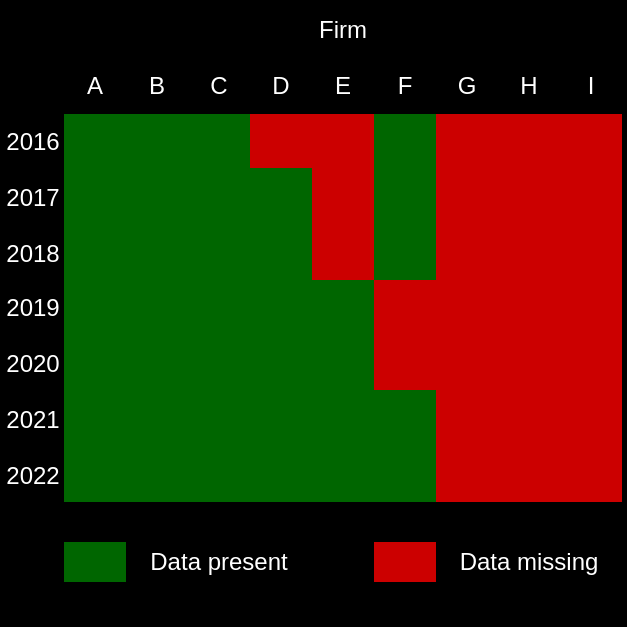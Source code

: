 <mxfile version="24.7.6">
  <diagram name="Page-1" id="bd83a815-5ea8-2e97-e5ec-87c9f400f2fa">
    <mxGraphModel dx="1646" dy="785" grid="1" gridSize="10" guides="1" tooltips="1" connect="1" arrows="1" fold="1" page="1" pageScale="1.5" pageWidth="827" pageHeight="1169" background="#000000" math="0" shadow="0">
      <root>
        <mxCell id="0" style=";html=1;" />
        <mxCell id="1" style=";html=1;" parent="0" />
        <mxCell id="JXNqIlLPApDgVnP79aCE-2" value="" style="shape=table;startSize=0;container=1;collapsible=0;childLayout=tableLayout;fillStyle=auto;strokeColor=#000000;" parent="1" vertex="1">
          <mxGeometry x="220" y="110" width="310" height="310" as="geometry" />
        </mxCell>
        <mxCell id="JXNqIlLPApDgVnP79aCE-3" value="" style="shape=tableRow;horizontal=0;startSize=0;swimlaneHead=0;swimlaneBody=0;strokeColor=#000000;top=0;left=0;bottom=0;right=0;collapsible=0;dropTarget=0;fillColor=none;points=[[0,0.5],[1,0.5]];portConstraint=eastwest;" parent="JXNqIlLPApDgVnP79aCE-2" vertex="1">
          <mxGeometry width="310" height="28" as="geometry" />
        </mxCell>
        <mxCell id="JXNqIlLPApDgVnP79aCE-4" value="" style="shape=partialRectangle;html=1;whiteSpace=wrap;connectable=0;strokeColor=#000000;overflow=hidden;fillColor=#000000;top=0;left=0;bottom=0;right=0;pointerEvents=1;fontColor=#FFFFFF;" parent="JXNqIlLPApDgVnP79aCE-3" vertex="1">
          <mxGeometry width="31" height="28" as="geometry">
            <mxRectangle width="31" height="28" as="alternateBounds" />
          </mxGeometry>
        </mxCell>
        <mxCell id="JXNqIlLPApDgVnP79aCE-5" value="Firm" style="shape=partialRectangle;html=1;whiteSpace=wrap;connectable=0;strokeColor=#000000;overflow=hidden;fillColor=#000000;top=0;left=0;bottom=0;right=0;pointerEvents=1;rowspan=1;colspan=9;fontColor=#FFFFFF;" parent="JXNqIlLPApDgVnP79aCE-3" vertex="1">
          <mxGeometry x="31" width="279" height="28" as="geometry">
            <mxRectangle width="31" height="28" as="alternateBounds" />
          </mxGeometry>
        </mxCell>
        <mxCell id="JXNqIlLPApDgVnP79aCE-6" value="" style="shape=partialRectangle;html=1;whiteSpace=wrap;connectable=0;strokeColor=inherit;overflow=hidden;fillColor=none;top=0;left=0;bottom=0;right=0;pointerEvents=1;" parent="JXNqIlLPApDgVnP79aCE-3" vertex="1" visible="0">
          <mxGeometry x="62" width="31" height="28" as="geometry">
            <mxRectangle width="31" height="28" as="alternateBounds" />
          </mxGeometry>
        </mxCell>
        <mxCell id="JXNqIlLPApDgVnP79aCE-7" value="" style="shape=partialRectangle;html=1;whiteSpace=wrap;connectable=0;strokeColor=inherit;overflow=hidden;fillColor=none;top=0;left=0;bottom=0;right=0;pointerEvents=1;" parent="JXNqIlLPApDgVnP79aCE-3" vertex="1" visible="0">
          <mxGeometry x="93" width="31" height="28" as="geometry">
            <mxRectangle width="31" height="28" as="alternateBounds" />
          </mxGeometry>
        </mxCell>
        <mxCell id="JXNqIlLPApDgVnP79aCE-8" value="" style="shape=partialRectangle;html=1;whiteSpace=wrap;connectable=0;strokeColor=inherit;overflow=hidden;fillColor=none;top=0;left=0;bottom=0;right=0;pointerEvents=1;" parent="JXNqIlLPApDgVnP79aCE-3" vertex="1" visible="0">
          <mxGeometry x="124" width="31" height="28" as="geometry">
            <mxRectangle width="31" height="28" as="alternateBounds" />
          </mxGeometry>
        </mxCell>
        <mxCell id="JXNqIlLPApDgVnP79aCE-9" value="" style="shape=partialRectangle;html=1;whiteSpace=wrap;connectable=0;strokeColor=inherit;overflow=hidden;fillColor=none;top=0;left=0;bottom=0;right=0;pointerEvents=1;" parent="JXNqIlLPApDgVnP79aCE-3" vertex="1" visible="0">
          <mxGeometry x="155" width="31" height="28" as="geometry">
            <mxRectangle width="31" height="28" as="alternateBounds" />
          </mxGeometry>
        </mxCell>
        <mxCell id="JXNqIlLPApDgVnP79aCE-10" value="" style="shape=partialRectangle;html=1;whiteSpace=wrap;connectable=0;strokeColor=inherit;overflow=hidden;fillColor=none;top=0;left=0;bottom=0;right=0;pointerEvents=1;" parent="JXNqIlLPApDgVnP79aCE-3" vertex="1" visible="0">
          <mxGeometry x="186" width="31" height="28" as="geometry">
            <mxRectangle width="31" height="28" as="alternateBounds" />
          </mxGeometry>
        </mxCell>
        <mxCell id="JXNqIlLPApDgVnP79aCE-11" value="" style="shape=partialRectangle;html=1;whiteSpace=wrap;connectable=0;strokeColor=inherit;overflow=hidden;fillColor=none;top=0;left=0;bottom=0;right=0;pointerEvents=1;" parent="JXNqIlLPApDgVnP79aCE-3" vertex="1" visible="0">
          <mxGeometry x="217" width="31" height="28" as="geometry">
            <mxRectangle width="31" height="28" as="alternateBounds" />
          </mxGeometry>
        </mxCell>
        <mxCell id="JXNqIlLPApDgVnP79aCE-12" value="" style="shape=partialRectangle;html=1;whiteSpace=wrap;connectable=0;strokeColor=inherit;overflow=hidden;fillColor=none;top=0;left=0;bottom=0;right=0;pointerEvents=1;" parent="JXNqIlLPApDgVnP79aCE-3" vertex="1" visible="0">
          <mxGeometry x="248" width="31" height="28" as="geometry">
            <mxRectangle width="31" height="28" as="alternateBounds" />
          </mxGeometry>
        </mxCell>
        <mxCell id="JXNqIlLPApDgVnP79aCE-13" value="" style="shape=partialRectangle;html=1;whiteSpace=wrap;connectable=0;strokeColor=inherit;overflow=hidden;fillColor=none;top=0;left=0;bottom=0;right=0;pointerEvents=1;" parent="JXNqIlLPApDgVnP79aCE-3" vertex="1" visible="0">
          <mxGeometry x="279" width="31" height="28" as="geometry">
            <mxRectangle width="31" height="28" as="alternateBounds" />
          </mxGeometry>
        </mxCell>
        <mxCell id="JXNqIlLPApDgVnP79aCE-14" value="" style="shape=tableRow;horizontal=0;startSize=0;swimlaneHead=0;swimlaneBody=0;strokeColor=#000000;top=0;left=0;bottom=0;right=0;collapsible=0;dropTarget=0;fillColor=none;points=[[0,0.5],[1,0.5]];portConstraint=eastwest;" parent="JXNqIlLPApDgVnP79aCE-2" vertex="1">
          <mxGeometry y="28" width="310" height="28" as="geometry" />
        </mxCell>
        <mxCell id="JXNqIlLPApDgVnP79aCE-15" value="" style="shape=partialRectangle;html=1;whiteSpace=wrap;connectable=0;strokeColor=#000000;overflow=hidden;fillColor=#000000;top=0;left=0;bottom=0;right=0;pointerEvents=1;fontColor=#FFFFFF;" parent="JXNqIlLPApDgVnP79aCE-14" vertex="1">
          <mxGeometry width="31" height="28" as="geometry">
            <mxRectangle width="31" height="28" as="alternateBounds" />
          </mxGeometry>
        </mxCell>
        <mxCell id="JXNqIlLPApDgVnP79aCE-16" value="A" style="shape=partialRectangle;html=1;whiteSpace=wrap;connectable=0;strokeColor=#000000;overflow=hidden;fillColor=#000000;top=0;left=0;bottom=0;right=0;pointerEvents=1;fontColor=#FFFFFF;" parent="JXNqIlLPApDgVnP79aCE-14" vertex="1">
          <mxGeometry x="31" width="31" height="28" as="geometry">
            <mxRectangle width="31" height="28" as="alternateBounds" />
          </mxGeometry>
        </mxCell>
        <mxCell id="JXNqIlLPApDgVnP79aCE-17" value="B" style="shape=partialRectangle;html=1;whiteSpace=wrap;connectable=0;strokeColor=#000000;overflow=hidden;fillColor=#000000;top=0;left=0;bottom=0;right=0;pointerEvents=1;fontColor=#FFFFFF;" parent="JXNqIlLPApDgVnP79aCE-14" vertex="1">
          <mxGeometry x="62" width="31" height="28" as="geometry">
            <mxRectangle width="31" height="28" as="alternateBounds" />
          </mxGeometry>
        </mxCell>
        <mxCell id="JXNqIlLPApDgVnP79aCE-18" value="C" style="shape=partialRectangle;html=1;whiteSpace=wrap;connectable=0;strokeColor=#000000;overflow=hidden;fillColor=#000000;top=0;left=0;bottom=0;right=0;pointerEvents=1;fontColor=#FFFFFF;" parent="JXNqIlLPApDgVnP79aCE-14" vertex="1">
          <mxGeometry x="93" width="31" height="28" as="geometry">
            <mxRectangle width="31" height="28" as="alternateBounds" />
          </mxGeometry>
        </mxCell>
        <mxCell id="JXNqIlLPApDgVnP79aCE-19" value="D" style="shape=partialRectangle;html=1;whiteSpace=wrap;connectable=0;strokeColor=#000000;overflow=hidden;fillColor=#000000;top=0;left=0;bottom=0;right=0;pointerEvents=1;fontColor=#FFFFFF;" parent="JXNqIlLPApDgVnP79aCE-14" vertex="1">
          <mxGeometry x="124" width="31" height="28" as="geometry">
            <mxRectangle width="31" height="28" as="alternateBounds" />
          </mxGeometry>
        </mxCell>
        <mxCell id="JXNqIlLPApDgVnP79aCE-20" value="E" style="shape=partialRectangle;html=1;whiteSpace=wrap;connectable=0;strokeColor=#000000;overflow=hidden;fillColor=#000000;top=0;left=0;bottom=0;right=0;pointerEvents=1;fontColor=#FFFFFF;" parent="JXNqIlLPApDgVnP79aCE-14" vertex="1">
          <mxGeometry x="155" width="31" height="28" as="geometry">
            <mxRectangle width="31" height="28" as="alternateBounds" />
          </mxGeometry>
        </mxCell>
        <mxCell id="JXNqIlLPApDgVnP79aCE-21" value="F" style="shape=partialRectangle;html=1;whiteSpace=wrap;connectable=0;strokeColor=#000000;overflow=hidden;fillColor=#000000;top=0;left=0;bottom=0;right=0;pointerEvents=1;fontColor=#FFFFFF;" parent="JXNqIlLPApDgVnP79aCE-14" vertex="1">
          <mxGeometry x="186" width="31" height="28" as="geometry">
            <mxRectangle width="31" height="28" as="alternateBounds" />
          </mxGeometry>
        </mxCell>
        <mxCell id="JXNqIlLPApDgVnP79aCE-22" value="G" style="shape=partialRectangle;html=1;whiteSpace=wrap;connectable=0;strokeColor=#000000;overflow=hidden;fillColor=#000000;top=0;left=0;bottom=0;right=0;pointerEvents=1;fontColor=#FFFFFF;" parent="JXNqIlLPApDgVnP79aCE-14" vertex="1">
          <mxGeometry x="217" width="31" height="28" as="geometry">
            <mxRectangle width="31" height="28" as="alternateBounds" />
          </mxGeometry>
        </mxCell>
        <mxCell id="JXNqIlLPApDgVnP79aCE-23" value="H" style="shape=partialRectangle;html=1;whiteSpace=wrap;connectable=0;strokeColor=#000000;overflow=hidden;fillColor=#000000;top=0;left=0;bottom=0;right=0;pointerEvents=1;fontColor=#FFFFFF;" parent="JXNqIlLPApDgVnP79aCE-14" vertex="1">
          <mxGeometry x="248" width="31" height="28" as="geometry">
            <mxRectangle width="31" height="28" as="alternateBounds" />
          </mxGeometry>
        </mxCell>
        <mxCell id="JXNqIlLPApDgVnP79aCE-24" value="I" style="shape=partialRectangle;html=1;whiteSpace=wrap;connectable=0;strokeColor=#000000;overflow=hidden;fillColor=#000000;top=0;left=0;bottom=0;right=0;pointerEvents=1;fontColor=#FFFFFF;" parent="JXNqIlLPApDgVnP79aCE-14" vertex="1">
          <mxGeometry x="279" width="31" height="28" as="geometry">
            <mxRectangle width="31" height="28" as="alternateBounds" />
          </mxGeometry>
        </mxCell>
        <mxCell id="JXNqIlLPApDgVnP79aCE-25" value="" style="shape=tableRow;horizontal=0;startSize=0;swimlaneHead=0;swimlaneBody=0;strokeColor=#000000;top=0;left=0;bottom=0;right=0;collapsible=0;dropTarget=0;fillColor=none;points=[[0,0.5],[1,0.5]];portConstraint=eastwest;" parent="JXNqIlLPApDgVnP79aCE-2" vertex="1">
          <mxGeometry y="56" width="310" height="27" as="geometry" />
        </mxCell>
        <mxCell id="JXNqIlLPApDgVnP79aCE-26" value="2016" style="shape=partialRectangle;html=1;whiteSpace=wrap;connectable=0;strokeColor=#000000;overflow=hidden;fillColor=#000000;top=0;left=0;bottom=0;right=0;pointerEvents=1;fontColor=#FFFFFF;" parent="JXNqIlLPApDgVnP79aCE-25" vertex="1">
          <mxGeometry width="31" height="27" as="geometry">
            <mxRectangle width="31" height="27" as="alternateBounds" />
          </mxGeometry>
        </mxCell>
        <mxCell id="JXNqIlLPApDgVnP79aCE-27" value="" style="shape=partialRectangle;html=1;whiteSpace=wrap;connectable=0;strokeColor=#000000;overflow=hidden;fillColor=#006600;top=0;left=0;bottom=0;right=0;pointerEvents=1;strokeWidth=3;perimeterSpacing=3;" parent="JXNqIlLPApDgVnP79aCE-25" vertex="1">
          <mxGeometry x="31" width="31" height="27" as="geometry">
            <mxRectangle width="31" height="27" as="alternateBounds" />
          </mxGeometry>
        </mxCell>
        <mxCell id="JXNqIlLPApDgVnP79aCE-28" value="" style="shape=partialRectangle;html=1;whiteSpace=wrap;connectable=0;strokeColor=#000000;overflow=hidden;fillColor=#006600;top=0;left=0;bottom=0;right=0;pointerEvents=1;strokeWidth=3;perimeterSpacing=3;" parent="JXNqIlLPApDgVnP79aCE-25" vertex="1">
          <mxGeometry x="62" width="31" height="27" as="geometry">
            <mxRectangle width="31" height="27" as="alternateBounds" />
          </mxGeometry>
        </mxCell>
        <mxCell id="JXNqIlLPApDgVnP79aCE-29" value="" style="shape=partialRectangle;html=1;whiteSpace=wrap;connectable=0;strokeColor=#000000;overflow=hidden;fillColor=#006600;top=0;left=0;bottom=0;right=0;pointerEvents=1;strokeWidth=3;perimeterSpacing=3;" parent="JXNqIlLPApDgVnP79aCE-25" vertex="1">
          <mxGeometry x="93" width="31" height="27" as="geometry">
            <mxRectangle width="31" height="27" as="alternateBounds" />
          </mxGeometry>
        </mxCell>
        <mxCell id="JXNqIlLPApDgVnP79aCE-30" value="" style="shape=partialRectangle;html=1;whiteSpace=wrap;connectable=0;strokeColor=#000000;overflow=hidden;fillColor=#CC0000;top=0;left=0;bottom=0;right=0;pointerEvents=1;strokeWidth=3;perimeterSpacing=3;" parent="JXNqIlLPApDgVnP79aCE-25" vertex="1">
          <mxGeometry x="124" width="31" height="27" as="geometry">
            <mxRectangle width="31" height="27" as="alternateBounds" />
          </mxGeometry>
        </mxCell>
        <mxCell id="JXNqIlLPApDgVnP79aCE-31" value="" style="shape=partialRectangle;html=1;whiteSpace=wrap;connectable=0;strokeColor=#000000;overflow=hidden;fillColor=#CC0000;top=0;left=0;bottom=0;right=0;pointerEvents=1;strokeWidth=3;perimeterSpacing=3;" parent="JXNqIlLPApDgVnP79aCE-25" vertex="1">
          <mxGeometry x="155" width="31" height="27" as="geometry">
            <mxRectangle width="31" height="27" as="alternateBounds" />
          </mxGeometry>
        </mxCell>
        <mxCell id="JXNqIlLPApDgVnP79aCE-32" value="" style="shape=partialRectangle;html=1;whiteSpace=wrap;connectable=0;strokeColor=#000000;overflow=hidden;fillColor=#006600;top=0;left=0;bottom=0;right=0;pointerEvents=1;strokeWidth=3;perimeterSpacing=3;" parent="JXNqIlLPApDgVnP79aCE-25" vertex="1">
          <mxGeometry x="186" width="31" height="27" as="geometry">
            <mxRectangle width="31" height="27" as="alternateBounds" />
          </mxGeometry>
        </mxCell>
        <mxCell id="JXNqIlLPApDgVnP79aCE-33" value="" style="shape=partialRectangle;html=1;whiteSpace=wrap;connectable=0;strokeColor=#000000;overflow=hidden;fillColor=#CC0000;top=0;left=0;bottom=0;right=0;pointerEvents=1;strokeWidth=3;perimeterSpacing=3;" parent="JXNqIlLPApDgVnP79aCE-25" vertex="1">
          <mxGeometry x="217" width="31" height="27" as="geometry">
            <mxRectangle width="31" height="27" as="alternateBounds" />
          </mxGeometry>
        </mxCell>
        <mxCell id="JXNqIlLPApDgVnP79aCE-34" value="" style="shape=partialRectangle;html=1;whiteSpace=wrap;connectable=0;strokeColor=#000000;overflow=hidden;fillColor=#CC0000;top=0;left=0;bottom=0;right=0;pointerEvents=1;strokeWidth=3;perimeterSpacing=3;" parent="JXNqIlLPApDgVnP79aCE-25" vertex="1">
          <mxGeometry x="248" width="31" height="27" as="geometry">
            <mxRectangle width="31" height="27" as="alternateBounds" />
          </mxGeometry>
        </mxCell>
        <mxCell id="JXNqIlLPApDgVnP79aCE-35" value="" style="shape=partialRectangle;html=1;whiteSpace=wrap;connectable=0;strokeColor=#000000;overflow=hidden;fillColor=#CC0000;top=0;left=0;bottom=0;right=0;pointerEvents=1;strokeWidth=3;perimeterSpacing=3;" parent="JXNqIlLPApDgVnP79aCE-25" vertex="1">
          <mxGeometry x="279" width="31" height="27" as="geometry">
            <mxRectangle width="31" height="27" as="alternateBounds" />
          </mxGeometry>
        </mxCell>
        <mxCell id="JXNqIlLPApDgVnP79aCE-36" value="" style="shape=tableRow;horizontal=0;startSize=0;swimlaneHead=0;swimlaneBody=0;strokeColor=#000000;top=0;left=0;bottom=0;right=0;collapsible=0;dropTarget=0;fillColor=none;points=[[0,0.5],[1,0.5]];portConstraint=eastwest;" parent="JXNqIlLPApDgVnP79aCE-2" vertex="1">
          <mxGeometry y="83" width="310" height="29" as="geometry" />
        </mxCell>
        <mxCell id="JXNqIlLPApDgVnP79aCE-37" value="2017" style="shape=partialRectangle;html=1;whiteSpace=wrap;connectable=0;strokeColor=#000000;overflow=hidden;fillColor=#000000;top=0;left=0;bottom=0;right=0;pointerEvents=1;fontColor=#FFFFFF;" parent="JXNqIlLPApDgVnP79aCE-36" vertex="1">
          <mxGeometry width="31" height="29" as="geometry">
            <mxRectangle width="31" height="29" as="alternateBounds" />
          </mxGeometry>
        </mxCell>
        <mxCell id="JXNqIlLPApDgVnP79aCE-38" value="" style="shape=partialRectangle;html=1;whiteSpace=wrap;connectable=0;strokeColor=#000000;overflow=hidden;fillColor=#006600;top=0;left=0;bottom=0;right=0;pointerEvents=1;strokeWidth=3;perimeterSpacing=3;" parent="JXNqIlLPApDgVnP79aCE-36" vertex="1">
          <mxGeometry x="31" width="31" height="29" as="geometry">
            <mxRectangle width="31" height="29" as="alternateBounds" />
          </mxGeometry>
        </mxCell>
        <mxCell id="JXNqIlLPApDgVnP79aCE-39" value="" style="shape=partialRectangle;html=1;whiteSpace=wrap;connectable=0;strokeColor=#000000;overflow=hidden;fillColor=#006600;top=0;left=0;bottom=0;right=0;pointerEvents=1;strokeWidth=3;perimeterSpacing=3;" parent="JXNqIlLPApDgVnP79aCE-36" vertex="1">
          <mxGeometry x="62" width="31" height="29" as="geometry">
            <mxRectangle width="31" height="29" as="alternateBounds" />
          </mxGeometry>
        </mxCell>
        <mxCell id="JXNqIlLPApDgVnP79aCE-40" value="" style="shape=partialRectangle;html=1;whiteSpace=wrap;connectable=0;strokeColor=#000000;overflow=hidden;fillColor=#006600;top=0;left=0;bottom=0;right=0;pointerEvents=1;strokeWidth=3;perimeterSpacing=3;" parent="JXNqIlLPApDgVnP79aCE-36" vertex="1">
          <mxGeometry x="93" width="31" height="29" as="geometry">
            <mxRectangle width="31" height="29" as="alternateBounds" />
          </mxGeometry>
        </mxCell>
        <mxCell id="JXNqIlLPApDgVnP79aCE-41" value="" style="shape=partialRectangle;html=1;whiteSpace=wrap;connectable=0;strokeColor=#000000;overflow=hidden;fillColor=#006600;top=0;left=0;bottom=0;right=0;pointerEvents=1;strokeWidth=3;perimeterSpacing=3;" parent="JXNqIlLPApDgVnP79aCE-36" vertex="1">
          <mxGeometry x="124" width="31" height="29" as="geometry">
            <mxRectangle width="31" height="29" as="alternateBounds" />
          </mxGeometry>
        </mxCell>
        <mxCell id="JXNqIlLPApDgVnP79aCE-42" value="" style="shape=partialRectangle;html=1;whiteSpace=wrap;connectable=0;strokeColor=#000000;overflow=hidden;fillColor=#CC0000;top=0;left=0;bottom=0;right=0;pointerEvents=1;strokeWidth=3;perimeterSpacing=3;" parent="JXNqIlLPApDgVnP79aCE-36" vertex="1">
          <mxGeometry x="155" width="31" height="29" as="geometry">
            <mxRectangle width="31" height="29" as="alternateBounds" />
          </mxGeometry>
        </mxCell>
        <mxCell id="JXNqIlLPApDgVnP79aCE-43" value="" style="shape=partialRectangle;html=1;whiteSpace=wrap;connectable=0;strokeColor=#000000;overflow=hidden;fillColor=#006600;top=0;left=0;bottom=0;right=0;pointerEvents=1;strokeWidth=3;perimeterSpacing=3;" parent="JXNqIlLPApDgVnP79aCE-36" vertex="1">
          <mxGeometry x="186" width="31" height="29" as="geometry">
            <mxRectangle width="31" height="29" as="alternateBounds" />
          </mxGeometry>
        </mxCell>
        <mxCell id="JXNqIlLPApDgVnP79aCE-44" value="" style="shape=partialRectangle;html=1;whiteSpace=wrap;connectable=0;strokeColor=#000000;overflow=hidden;fillColor=#CC0000;top=0;left=0;bottom=0;right=0;pointerEvents=1;strokeWidth=3;perimeterSpacing=3;" parent="JXNqIlLPApDgVnP79aCE-36" vertex="1">
          <mxGeometry x="217" width="31" height="29" as="geometry">
            <mxRectangle width="31" height="29" as="alternateBounds" />
          </mxGeometry>
        </mxCell>
        <mxCell id="JXNqIlLPApDgVnP79aCE-45" value="" style="shape=partialRectangle;html=1;whiteSpace=wrap;connectable=0;strokeColor=#000000;overflow=hidden;fillColor=#CC0000;top=0;left=0;bottom=0;right=0;pointerEvents=1;strokeWidth=3;perimeterSpacing=3;" parent="JXNqIlLPApDgVnP79aCE-36" vertex="1">
          <mxGeometry x="248" width="31" height="29" as="geometry">
            <mxRectangle width="31" height="29" as="alternateBounds" />
          </mxGeometry>
        </mxCell>
        <mxCell id="JXNqIlLPApDgVnP79aCE-46" value="" style="shape=partialRectangle;html=1;whiteSpace=wrap;connectable=0;strokeColor=#000000;overflow=hidden;fillColor=#CC0000;top=0;left=0;bottom=0;right=0;pointerEvents=1;strokeWidth=3;perimeterSpacing=3;" parent="JXNqIlLPApDgVnP79aCE-36" vertex="1">
          <mxGeometry x="279" width="31" height="29" as="geometry">
            <mxRectangle width="31" height="29" as="alternateBounds" />
          </mxGeometry>
        </mxCell>
        <mxCell id="JXNqIlLPApDgVnP79aCE-47" value="" style="shape=tableRow;horizontal=0;startSize=0;swimlaneHead=0;swimlaneBody=0;strokeColor=#000000;top=0;left=0;bottom=0;right=0;collapsible=0;dropTarget=0;fillColor=none;points=[[0,0.5],[1,0.5]];portConstraint=eastwest;" parent="JXNqIlLPApDgVnP79aCE-2" vertex="1">
          <mxGeometry y="112" width="310" height="27" as="geometry" />
        </mxCell>
        <mxCell id="JXNqIlLPApDgVnP79aCE-48" value="2018" style="shape=partialRectangle;html=1;whiteSpace=wrap;connectable=0;strokeColor=#000000;overflow=hidden;fillColor=#000000;top=0;left=0;bottom=0;right=0;pointerEvents=1;fontColor=#FFFFFF;" parent="JXNqIlLPApDgVnP79aCE-47" vertex="1">
          <mxGeometry width="31" height="27" as="geometry">
            <mxRectangle width="31" height="27" as="alternateBounds" />
          </mxGeometry>
        </mxCell>
        <mxCell id="JXNqIlLPApDgVnP79aCE-49" value="" style="shape=partialRectangle;html=1;whiteSpace=wrap;connectable=0;strokeColor=#000000;overflow=hidden;fillColor=#006600;top=0;left=0;bottom=0;right=0;pointerEvents=1;strokeWidth=3;perimeterSpacing=3;" parent="JXNqIlLPApDgVnP79aCE-47" vertex="1">
          <mxGeometry x="31" width="31" height="27" as="geometry">
            <mxRectangle width="31" height="27" as="alternateBounds" />
          </mxGeometry>
        </mxCell>
        <mxCell id="JXNqIlLPApDgVnP79aCE-50" value="" style="shape=partialRectangle;html=1;whiteSpace=wrap;connectable=0;strokeColor=#000000;overflow=hidden;fillColor=#006600;top=0;left=0;bottom=0;right=0;pointerEvents=1;strokeWidth=3;perimeterSpacing=3;" parent="JXNqIlLPApDgVnP79aCE-47" vertex="1">
          <mxGeometry x="62" width="31" height="27" as="geometry">
            <mxRectangle width="31" height="27" as="alternateBounds" />
          </mxGeometry>
        </mxCell>
        <mxCell id="JXNqIlLPApDgVnP79aCE-51" value="" style="shape=partialRectangle;html=1;whiteSpace=wrap;connectable=0;strokeColor=#000000;overflow=hidden;fillColor=#006600;top=0;left=0;bottom=0;right=0;pointerEvents=1;strokeWidth=3;perimeterSpacing=3;" parent="JXNqIlLPApDgVnP79aCE-47" vertex="1">
          <mxGeometry x="93" width="31" height="27" as="geometry">
            <mxRectangle width="31" height="27" as="alternateBounds" />
          </mxGeometry>
        </mxCell>
        <mxCell id="JXNqIlLPApDgVnP79aCE-52" value="" style="shape=partialRectangle;html=1;whiteSpace=wrap;connectable=0;strokeColor=#000000;overflow=hidden;fillColor=#006600;top=0;left=0;bottom=0;right=0;pointerEvents=1;strokeWidth=3;perimeterSpacing=3;" parent="JXNqIlLPApDgVnP79aCE-47" vertex="1">
          <mxGeometry x="124" width="31" height="27" as="geometry">
            <mxRectangle width="31" height="27" as="alternateBounds" />
          </mxGeometry>
        </mxCell>
        <mxCell id="JXNqIlLPApDgVnP79aCE-53" value="" style="shape=partialRectangle;html=1;whiteSpace=wrap;connectable=0;strokeColor=#000000;overflow=hidden;fillColor=#CC0000;top=0;left=0;bottom=0;right=0;pointerEvents=1;strokeWidth=3;perimeterSpacing=3;" parent="JXNqIlLPApDgVnP79aCE-47" vertex="1">
          <mxGeometry x="155" width="31" height="27" as="geometry">
            <mxRectangle width="31" height="27" as="alternateBounds" />
          </mxGeometry>
        </mxCell>
        <mxCell id="JXNqIlLPApDgVnP79aCE-54" value="" style="shape=partialRectangle;html=1;whiteSpace=wrap;connectable=0;strokeColor=#000000;overflow=hidden;fillColor=#006600;top=0;left=0;bottom=0;right=0;pointerEvents=1;strokeWidth=3;perimeterSpacing=3;" parent="JXNqIlLPApDgVnP79aCE-47" vertex="1">
          <mxGeometry x="186" width="31" height="27" as="geometry">
            <mxRectangle width="31" height="27" as="alternateBounds" />
          </mxGeometry>
        </mxCell>
        <mxCell id="JXNqIlLPApDgVnP79aCE-55" value="" style="shape=partialRectangle;html=1;whiteSpace=wrap;connectable=0;strokeColor=#000000;overflow=hidden;fillColor=#CC0000;top=0;left=0;bottom=0;right=0;pointerEvents=1;strokeWidth=3;perimeterSpacing=3;" parent="JXNqIlLPApDgVnP79aCE-47" vertex="1">
          <mxGeometry x="217" width="31" height="27" as="geometry">
            <mxRectangle width="31" height="27" as="alternateBounds" />
          </mxGeometry>
        </mxCell>
        <mxCell id="JXNqIlLPApDgVnP79aCE-56" value="" style="shape=partialRectangle;html=1;whiteSpace=wrap;connectable=0;strokeColor=#000000;overflow=hidden;fillColor=#CC0000;top=0;left=0;bottom=0;right=0;pointerEvents=1;strokeWidth=3;perimeterSpacing=3;" parent="JXNqIlLPApDgVnP79aCE-47" vertex="1">
          <mxGeometry x="248" width="31" height="27" as="geometry">
            <mxRectangle width="31" height="27" as="alternateBounds" />
          </mxGeometry>
        </mxCell>
        <mxCell id="JXNqIlLPApDgVnP79aCE-57" value="" style="shape=partialRectangle;html=1;whiteSpace=wrap;connectable=0;strokeColor=#000000;overflow=hidden;fillColor=#CC0000;top=0;left=0;bottom=0;right=0;pointerEvents=1;strokeWidth=3;perimeterSpacing=3;" parent="JXNqIlLPApDgVnP79aCE-47" vertex="1">
          <mxGeometry x="279" width="31" height="27" as="geometry">
            <mxRectangle width="31" height="27" as="alternateBounds" />
          </mxGeometry>
        </mxCell>
        <mxCell id="JXNqIlLPApDgVnP79aCE-58" value="" style="shape=tableRow;horizontal=0;startSize=0;swimlaneHead=0;swimlaneBody=0;strokeColor=#000000;top=0;left=0;bottom=0;right=0;collapsible=0;dropTarget=0;fillColor=none;points=[[0,0.5],[1,0.5]];portConstraint=eastwest;" parent="JXNqIlLPApDgVnP79aCE-2" vertex="1">
          <mxGeometry y="139" width="310" height="28" as="geometry" />
        </mxCell>
        <mxCell id="JXNqIlLPApDgVnP79aCE-59" value="2019" style="shape=partialRectangle;html=1;whiteSpace=wrap;connectable=0;strokeColor=#000000;overflow=hidden;fillColor=#000000;top=0;left=0;bottom=0;right=0;pointerEvents=1;fontColor=#FFFFFF;" parent="JXNqIlLPApDgVnP79aCE-58" vertex="1">
          <mxGeometry width="31" height="28" as="geometry">
            <mxRectangle width="31" height="28" as="alternateBounds" />
          </mxGeometry>
        </mxCell>
        <mxCell id="JXNqIlLPApDgVnP79aCE-60" value="" style="shape=partialRectangle;html=1;whiteSpace=wrap;connectable=0;strokeColor=#000000;overflow=hidden;fillColor=#006600;top=0;left=0;bottom=0;right=0;pointerEvents=1;strokeWidth=3;perimeterSpacing=3;" parent="JXNqIlLPApDgVnP79aCE-58" vertex="1">
          <mxGeometry x="31" width="31" height="28" as="geometry">
            <mxRectangle width="31" height="28" as="alternateBounds" />
          </mxGeometry>
        </mxCell>
        <mxCell id="JXNqIlLPApDgVnP79aCE-61" value="" style="shape=partialRectangle;html=1;whiteSpace=wrap;connectable=0;strokeColor=#000000;overflow=hidden;fillColor=#006600;top=0;left=0;bottom=0;right=0;pointerEvents=1;strokeWidth=3;perimeterSpacing=3;" parent="JXNqIlLPApDgVnP79aCE-58" vertex="1">
          <mxGeometry x="62" width="31" height="28" as="geometry">
            <mxRectangle width="31" height="28" as="alternateBounds" />
          </mxGeometry>
        </mxCell>
        <mxCell id="JXNqIlLPApDgVnP79aCE-62" value="" style="shape=partialRectangle;html=1;whiteSpace=wrap;connectable=0;strokeColor=#000000;overflow=hidden;fillColor=#006600;top=0;left=0;bottom=0;right=0;pointerEvents=1;strokeWidth=3;perimeterSpacing=3;" parent="JXNqIlLPApDgVnP79aCE-58" vertex="1">
          <mxGeometry x="93" width="31" height="28" as="geometry">
            <mxRectangle width="31" height="28" as="alternateBounds" />
          </mxGeometry>
        </mxCell>
        <mxCell id="JXNqIlLPApDgVnP79aCE-63" value="" style="shape=partialRectangle;html=1;whiteSpace=wrap;connectable=0;strokeColor=#000000;overflow=hidden;fillColor=#006600;top=0;left=0;bottom=0;right=0;pointerEvents=1;strokeWidth=3;perimeterSpacing=3;" parent="JXNqIlLPApDgVnP79aCE-58" vertex="1">
          <mxGeometry x="124" width="31" height="28" as="geometry">
            <mxRectangle width="31" height="28" as="alternateBounds" />
          </mxGeometry>
        </mxCell>
        <mxCell id="JXNqIlLPApDgVnP79aCE-64" value="" style="shape=partialRectangle;html=1;whiteSpace=wrap;connectable=0;strokeColor=#000000;overflow=hidden;fillColor=#006600;top=0;left=0;bottom=0;right=0;pointerEvents=1;strokeWidth=3;perimeterSpacing=3;" parent="JXNqIlLPApDgVnP79aCE-58" vertex="1">
          <mxGeometry x="155" width="31" height="28" as="geometry">
            <mxRectangle width="31" height="28" as="alternateBounds" />
          </mxGeometry>
        </mxCell>
        <mxCell id="JXNqIlLPApDgVnP79aCE-65" value="" style="shape=partialRectangle;html=1;whiteSpace=wrap;connectable=0;strokeColor=#000000;overflow=hidden;fillColor=#CC0000;top=0;left=0;bottom=0;right=0;pointerEvents=1;strokeWidth=3;perimeterSpacing=3;" parent="JXNqIlLPApDgVnP79aCE-58" vertex="1">
          <mxGeometry x="186" width="31" height="28" as="geometry">
            <mxRectangle width="31" height="28" as="alternateBounds" />
          </mxGeometry>
        </mxCell>
        <mxCell id="JXNqIlLPApDgVnP79aCE-66" value="" style="shape=partialRectangle;html=1;whiteSpace=wrap;connectable=0;strokeColor=#000000;overflow=hidden;fillColor=#CC0000;top=0;left=0;bottom=0;right=0;pointerEvents=1;strokeWidth=3;perimeterSpacing=3;" parent="JXNqIlLPApDgVnP79aCE-58" vertex="1">
          <mxGeometry x="217" width="31" height="28" as="geometry">
            <mxRectangle width="31" height="28" as="alternateBounds" />
          </mxGeometry>
        </mxCell>
        <mxCell id="JXNqIlLPApDgVnP79aCE-67" value="" style="shape=partialRectangle;html=1;whiteSpace=wrap;connectable=0;strokeColor=#000000;overflow=hidden;fillColor=#CC0000;top=0;left=0;bottom=0;right=0;pointerEvents=1;strokeWidth=3;perimeterSpacing=3;" parent="JXNqIlLPApDgVnP79aCE-58" vertex="1">
          <mxGeometry x="248" width="31" height="28" as="geometry">
            <mxRectangle width="31" height="28" as="alternateBounds" />
          </mxGeometry>
        </mxCell>
        <mxCell id="JXNqIlLPApDgVnP79aCE-68" value="" style="shape=partialRectangle;html=1;whiteSpace=wrap;connectable=0;strokeColor=#000000;overflow=hidden;fillColor=#CC0000;top=0;left=0;bottom=0;right=0;pointerEvents=1;strokeWidth=3;perimeterSpacing=3;" parent="JXNqIlLPApDgVnP79aCE-58" vertex="1">
          <mxGeometry x="279" width="31" height="28" as="geometry">
            <mxRectangle width="31" height="28" as="alternateBounds" />
          </mxGeometry>
        </mxCell>
        <mxCell id="JXNqIlLPApDgVnP79aCE-69" value="" style="shape=tableRow;horizontal=0;startSize=0;swimlaneHead=0;swimlaneBody=0;strokeColor=#000000;top=0;left=0;bottom=0;right=0;collapsible=0;dropTarget=0;fillColor=none;points=[[0,0.5],[1,0.5]];portConstraint=eastwest;" parent="JXNqIlLPApDgVnP79aCE-2" vertex="1">
          <mxGeometry y="167" width="310" height="27" as="geometry" />
        </mxCell>
        <mxCell id="JXNqIlLPApDgVnP79aCE-70" value="2020" style="shape=partialRectangle;html=1;whiteSpace=wrap;connectable=0;strokeColor=#000000;overflow=hidden;fillColor=#000000;top=0;left=0;bottom=0;right=0;pointerEvents=1;fontColor=#FFFFFF;" parent="JXNqIlLPApDgVnP79aCE-69" vertex="1">
          <mxGeometry width="31" height="27" as="geometry">
            <mxRectangle width="31" height="27" as="alternateBounds" />
          </mxGeometry>
        </mxCell>
        <mxCell id="JXNqIlLPApDgVnP79aCE-71" value="" style="shape=partialRectangle;html=1;whiteSpace=wrap;connectable=0;strokeColor=#000000;overflow=hidden;fillColor=#006600;top=0;left=0;bottom=0;right=0;pointerEvents=1;strokeWidth=3;perimeterSpacing=3;" parent="JXNqIlLPApDgVnP79aCE-69" vertex="1">
          <mxGeometry x="31" width="31" height="27" as="geometry">
            <mxRectangle width="31" height="27" as="alternateBounds" />
          </mxGeometry>
        </mxCell>
        <mxCell id="JXNqIlLPApDgVnP79aCE-72" value="" style="shape=partialRectangle;html=1;whiteSpace=wrap;connectable=0;strokeColor=#000000;overflow=hidden;fillColor=#006600;top=0;left=0;bottom=0;right=0;pointerEvents=1;strokeWidth=3;perimeterSpacing=3;" parent="JXNqIlLPApDgVnP79aCE-69" vertex="1">
          <mxGeometry x="62" width="31" height="27" as="geometry">
            <mxRectangle width="31" height="27" as="alternateBounds" />
          </mxGeometry>
        </mxCell>
        <mxCell id="JXNqIlLPApDgVnP79aCE-73" value="" style="shape=partialRectangle;html=1;whiteSpace=wrap;connectable=0;strokeColor=#000000;overflow=hidden;fillColor=#006600;top=0;left=0;bottom=0;right=0;pointerEvents=1;strokeWidth=3;perimeterSpacing=3;" parent="JXNqIlLPApDgVnP79aCE-69" vertex="1">
          <mxGeometry x="93" width="31" height="27" as="geometry">
            <mxRectangle width="31" height="27" as="alternateBounds" />
          </mxGeometry>
        </mxCell>
        <mxCell id="JXNqIlLPApDgVnP79aCE-74" value="" style="shape=partialRectangle;html=1;whiteSpace=wrap;connectable=0;strokeColor=#000000;overflow=hidden;fillColor=#006600;top=0;left=0;bottom=0;right=0;pointerEvents=1;strokeWidth=3;perimeterSpacing=3;" parent="JXNqIlLPApDgVnP79aCE-69" vertex="1">
          <mxGeometry x="124" width="31" height="27" as="geometry">
            <mxRectangle width="31" height="27" as="alternateBounds" />
          </mxGeometry>
        </mxCell>
        <mxCell id="JXNqIlLPApDgVnP79aCE-75" value="" style="shape=partialRectangle;html=1;whiteSpace=wrap;connectable=0;strokeColor=#000000;overflow=hidden;fillColor=#006600;top=0;left=0;bottom=0;right=0;pointerEvents=1;strokeWidth=3;perimeterSpacing=3;" parent="JXNqIlLPApDgVnP79aCE-69" vertex="1">
          <mxGeometry x="155" width="31" height="27" as="geometry">
            <mxRectangle width="31" height="27" as="alternateBounds" />
          </mxGeometry>
        </mxCell>
        <mxCell id="JXNqIlLPApDgVnP79aCE-76" value="" style="shape=partialRectangle;html=1;whiteSpace=wrap;connectable=0;strokeColor=#000000;overflow=hidden;fillColor=#CC0000;top=0;left=0;bottom=0;right=0;pointerEvents=1;strokeWidth=3;perimeterSpacing=3;" parent="JXNqIlLPApDgVnP79aCE-69" vertex="1">
          <mxGeometry x="186" width="31" height="27" as="geometry">
            <mxRectangle width="31" height="27" as="alternateBounds" />
          </mxGeometry>
        </mxCell>
        <mxCell id="JXNqIlLPApDgVnP79aCE-77" value="" style="shape=partialRectangle;html=1;whiteSpace=wrap;connectable=0;strokeColor=#000000;overflow=hidden;fillColor=#CC0000;top=0;left=0;bottom=0;right=0;pointerEvents=1;strokeWidth=3;perimeterSpacing=3;" parent="JXNqIlLPApDgVnP79aCE-69" vertex="1">
          <mxGeometry x="217" width="31" height="27" as="geometry">
            <mxRectangle width="31" height="27" as="alternateBounds" />
          </mxGeometry>
        </mxCell>
        <mxCell id="JXNqIlLPApDgVnP79aCE-78" value="" style="shape=partialRectangle;html=1;whiteSpace=wrap;connectable=0;strokeColor=#000000;overflow=hidden;fillColor=#CC0000;top=0;left=0;bottom=0;right=0;pointerEvents=1;strokeWidth=3;perimeterSpacing=3;" parent="JXNqIlLPApDgVnP79aCE-69" vertex="1">
          <mxGeometry x="248" width="31" height="27" as="geometry">
            <mxRectangle width="31" height="27" as="alternateBounds" />
          </mxGeometry>
        </mxCell>
        <mxCell id="JXNqIlLPApDgVnP79aCE-79" value="" style="shape=partialRectangle;html=1;whiteSpace=wrap;connectable=0;strokeColor=#000000;overflow=hidden;fillColor=#CC0000;top=0;left=0;bottom=0;right=0;pointerEvents=1;strokeWidth=3;perimeterSpacing=3;" parent="JXNqIlLPApDgVnP79aCE-69" vertex="1">
          <mxGeometry x="279" width="31" height="27" as="geometry">
            <mxRectangle width="31" height="27" as="alternateBounds" />
          </mxGeometry>
        </mxCell>
        <mxCell id="JXNqIlLPApDgVnP79aCE-80" value="" style="shape=tableRow;horizontal=0;startSize=0;swimlaneHead=0;swimlaneBody=0;strokeColor=#000000;top=0;left=0;bottom=0;right=0;collapsible=0;dropTarget=0;fillColor=none;points=[[0,0.5],[1,0.5]];portConstraint=eastwest;" parent="JXNqIlLPApDgVnP79aCE-2" vertex="1">
          <mxGeometry y="194" width="310" height="30" as="geometry" />
        </mxCell>
        <mxCell id="JXNqIlLPApDgVnP79aCE-81" value="2021" style="shape=partialRectangle;html=1;whiteSpace=wrap;connectable=0;strokeColor=#000000;overflow=hidden;fillColor=#000000;top=0;left=0;bottom=0;right=0;pointerEvents=1;fontColor=#FFFFFF;" parent="JXNqIlLPApDgVnP79aCE-80" vertex="1">
          <mxGeometry width="31" height="30" as="geometry">
            <mxRectangle width="31" height="30" as="alternateBounds" />
          </mxGeometry>
        </mxCell>
        <mxCell id="JXNqIlLPApDgVnP79aCE-82" value="" style="shape=partialRectangle;html=1;whiteSpace=wrap;connectable=0;strokeColor=#000000;overflow=hidden;fillColor=#006600;top=0;left=0;bottom=0;right=0;pointerEvents=1;strokeWidth=3;perimeterSpacing=3;" parent="JXNqIlLPApDgVnP79aCE-80" vertex="1">
          <mxGeometry x="31" width="31" height="30" as="geometry">
            <mxRectangle width="31" height="30" as="alternateBounds" />
          </mxGeometry>
        </mxCell>
        <mxCell id="JXNqIlLPApDgVnP79aCE-83" value="" style="shape=partialRectangle;html=1;whiteSpace=wrap;connectable=0;strokeColor=#000000;overflow=hidden;fillColor=#006600;top=0;left=0;bottom=0;right=0;pointerEvents=1;strokeWidth=3;perimeterSpacing=3;" parent="JXNqIlLPApDgVnP79aCE-80" vertex="1">
          <mxGeometry x="62" width="31" height="30" as="geometry">
            <mxRectangle width="31" height="30" as="alternateBounds" />
          </mxGeometry>
        </mxCell>
        <mxCell id="JXNqIlLPApDgVnP79aCE-84" value="" style="shape=partialRectangle;html=1;whiteSpace=wrap;connectable=0;strokeColor=#000000;overflow=hidden;fillColor=#006600;top=0;left=0;bottom=0;right=0;pointerEvents=1;strokeWidth=3;perimeterSpacing=3;" parent="JXNqIlLPApDgVnP79aCE-80" vertex="1">
          <mxGeometry x="93" width="31" height="30" as="geometry">
            <mxRectangle width="31" height="30" as="alternateBounds" />
          </mxGeometry>
        </mxCell>
        <mxCell id="JXNqIlLPApDgVnP79aCE-85" value="" style="shape=partialRectangle;html=1;whiteSpace=wrap;connectable=0;strokeColor=#000000;overflow=hidden;fillColor=#006600;top=0;left=0;bottom=0;right=0;pointerEvents=1;strokeWidth=3;perimeterSpacing=3;" parent="JXNqIlLPApDgVnP79aCE-80" vertex="1">
          <mxGeometry x="124" width="31" height="30" as="geometry">
            <mxRectangle width="31" height="30" as="alternateBounds" />
          </mxGeometry>
        </mxCell>
        <mxCell id="JXNqIlLPApDgVnP79aCE-86" value="" style="shape=partialRectangle;html=1;whiteSpace=wrap;connectable=0;strokeColor=#000000;overflow=hidden;fillColor=#006600;top=0;left=0;bottom=0;right=0;pointerEvents=1;strokeWidth=3;perimeterSpacing=3;" parent="JXNqIlLPApDgVnP79aCE-80" vertex="1">
          <mxGeometry x="155" width="31" height="30" as="geometry">
            <mxRectangle width="31" height="30" as="alternateBounds" />
          </mxGeometry>
        </mxCell>
        <mxCell id="JXNqIlLPApDgVnP79aCE-87" value="" style="shape=partialRectangle;html=1;whiteSpace=wrap;connectable=0;strokeColor=#000000;overflow=hidden;fillColor=#006600;top=0;left=0;bottom=0;right=0;pointerEvents=1;strokeWidth=3;perimeterSpacing=3;" parent="JXNqIlLPApDgVnP79aCE-80" vertex="1">
          <mxGeometry x="186" width="31" height="30" as="geometry">
            <mxRectangle width="31" height="30" as="alternateBounds" />
          </mxGeometry>
        </mxCell>
        <mxCell id="JXNqIlLPApDgVnP79aCE-88" value="" style="shape=partialRectangle;html=1;whiteSpace=wrap;connectable=0;strokeColor=#000000;overflow=hidden;fillColor=#CC0000;top=0;left=0;bottom=0;right=0;pointerEvents=1;strokeWidth=3;perimeterSpacing=3;" parent="JXNqIlLPApDgVnP79aCE-80" vertex="1">
          <mxGeometry x="217" width="31" height="30" as="geometry">
            <mxRectangle width="31" height="30" as="alternateBounds" />
          </mxGeometry>
        </mxCell>
        <mxCell id="JXNqIlLPApDgVnP79aCE-89" value="" style="shape=partialRectangle;html=1;whiteSpace=wrap;connectable=0;strokeColor=#000000;overflow=hidden;fillColor=#CC0000;top=0;left=0;bottom=0;right=0;pointerEvents=1;strokeWidth=3;perimeterSpacing=3;" parent="JXNqIlLPApDgVnP79aCE-80" vertex="1">
          <mxGeometry x="248" width="31" height="30" as="geometry">
            <mxRectangle width="31" height="30" as="alternateBounds" />
          </mxGeometry>
        </mxCell>
        <mxCell id="JXNqIlLPApDgVnP79aCE-90" value="" style="shape=partialRectangle;html=1;whiteSpace=wrap;connectable=0;strokeColor=#000000;overflow=hidden;fillColor=#CC0000;top=0;left=0;bottom=0;right=0;pointerEvents=1;strokeWidth=3;perimeterSpacing=3;" parent="JXNqIlLPApDgVnP79aCE-80" vertex="1">
          <mxGeometry x="279" width="31" height="30" as="geometry">
            <mxRectangle width="31" height="30" as="alternateBounds" />
          </mxGeometry>
        </mxCell>
        <mxCell id="JXNqIlLPApDgVnP79aCE-91" value="" style="shape=tableRow;horizontal=0;startSize=0;swimlaneHead=0;swimlaneBody=0;strokeColor=#000000;top=0;left=0;bottom=0;right=0;collapsible=0;dropTarget=0;fillColor=none;points=[[0,0.5],[1,0.5]];portConstraint=eastwest;" parent="JXNqIlLPApDgVnP79aCE-2" vertex="1">
          <mxGeometry y="224" width="310" height="26" as="geometry" />
        </mxCell>
        <mxCell id="JXNqIlLPApDgVnP79aCE-92" value="2022" style="shape=partialRectangle;html=1;whiteSpace=wrap;connectable=0;strokeColor=#000000;overflow=hidden;fillColor=#000000;top=0;left=0;bottom=0;right=0;pointerEvents=1;fontColor=#FFFFFF;" parent="JXNqIlLPApDgVnP79aCE-91" vertex="1">
          <mxGeometry width="31" height="26" as="geometry">
            <mxRectangle width="31" height="26" as="alternateBounds" />
          </mxGeometry>
        </mxCell>
        <mxCell id="JXNqIlLPApDgVnP79aCE-93" value="" style="shape=partialRectangle;html=1;whiteSpace=wrap;connectable=0;strokeColor=#000000;overflow=hidden;fillColor=#006600;top=0;left=0;bottom=0;right=0;pointerEvents=1;strokeWidth=3;perimeterSpacing=3;" parent="JXNqIlLPApDgVnP79aCE-91" vertex="1">
          <mxGeometry x="31" width="31" height="26" as="geometry">
            <mxRectangle width="31" height="26" as="alternateBounds" />
          </mxGeometry>
        </mxCell>
        <mxCell id="JXNqIlLPApDgVnP79aCE-94" value="" style="shape=partialRectangle;html=1;whiteSpace=wrap;connectable=0;strokeColor=#000000;overflow=hidden;fillColor=#006600;top=0;left=0;bottom=0;right=0;pointerEvents=1;strokeWidth=3;perimeterSpacing=3;" parent="JXNqIlLPApDgVnP79aCE-91" vertex="1">
          <mxGeometry x="62" width="31" height="26" as="geometry">
            <mxRectangle width="31" height="26" as="alternateBounds" />
          </mxGeometry>
        </mxCell>
        <mxCell id="JXNqIlLPApDgVnP79aCE-95" value="" style="shape=partialRectangle;html=1;whiteSpace=wrap;connectable=0;strokeColor=#000000;overflow=hidden;fillColor=#006600;top=0;left=0;bottom=0;right=0;pointerEvents=1;strokeWidth=3;perimeterSpacing=3;" parent="JXNqIlLPApDgVnP79aCE-91" vertex="1">
          <mxGeometry x="93" width="31" height="26" as="geometry">
            <mxRectangle width="31" height="26" as="alternateBounds" />
          </mxGeometry>
        </mxCell>
        <mxCell id="JXNqIlLPApDgVnP79aCE-96" value="" style="shape=partialRectangle;html=1;whiteSpace=wrap;connectable=0;strokeColor=#000000;overflow=hidden;fillColor=#006600;top=0;left=0;bottom=0;right=0;pointerEvents=1;strokeWidth=3;perimeterSpacing=3;" parent="JXNqIlLPApDgVnP79aCE-91" vertex="1">
          <mxGeometry x="124" width="31" height="26" as="geometry">
            <mxRectangle width="31" height="26" as="alternateBounds" />
          </mxGeometry>
        </mxCell>
        <mxCell id="JXNqIlLPApDgVnP79aCE-97" value="" style="shape=partialRectangle;html=1;whiteSpace=wrap;connectable=0;strokeColor=#000000;overflow=hidden;fillColor=#006600;top=0;left=0;bottom=0;right=0;pointerEvents=1;strokeWidth=3;perimeterSpacing=3;" parent="JXNqIlLPApDgVnP79aCE-91" vertex="1">
          <mxGeometry x="155" width="31" height="26" as="geometry">
            <mxRectangle width="31" height="26" as="alternateBounds" />
          </mxGeometry>
        </mxCell>
        <mxCell id="JXNqIlLPApDgVnP79aCE-98" value="" style="shape=partialRectangle;html=1;whiteSpace=wrap;connectable=0;strokeColor=#000000;overflow=hidden;fillColor=#006600;top=0;left=0;bottom=0;right=0;pointerEvents=1;strokeWidth=3;perimeterSpacing=3;" parent="JXNqIlLPApDgVnP79aCE-91" vertex="1">
          <mxGeometry x="186" width="31" height="26" as="geometry">
            <mxRectangle width="31" height="26" as="alternateBounds" />
          </mxGeometry>
        </mxCell>
        <mxCell id="JXNqIlLPApDgVnP79aCE-99" value="" style="shape=partialRectangle;html=1;whiteSpace=wrap;connectable=0;strokeColor=#000000;overflow=hidden;fillColor=#CC0000;top=0;left=0;bottom=0;right=0;pointerEvents=1;strokeWidth=3;perimeterSpacing=3;" parent="JXNqIlLPApDgVnP79aCE-91" vertex="1">
          <mxGeometry x="217" width="31" height="26" as="geometry">
            <mxRectangle width="31" height="26" as="alternateBounds" />
          </mxGeometry>
        </mxCell>
        <mxCell id="JXNqIlLPApDgVnP79aCE-100" value="" style="shape=partialRectangle;html=1;whiteSpace=wrap;connectable=0;strokeColor=#000000;overflow=hidden;fillColor=#CC0000;top=0;left=0;bottom=0;right=0;pointerEvents=1;strokeWidth=3;perimeterSpacing=3;" parent="JXNqIlLPApDgVnP79aCE-91" vertex="1">
          <mxGeometry x="248" width="31" height="26" as="geometry">
            <mxRectangle width="31" height="26" as="alternateBounds" />
          </mxGeometry>
        </mxCell>
        <mxCell id="JXNqIlLPApDgVnP79aCE-101" value="" style="shape=partialRectangle;html=1;whiteSpace=wrap;connectable=0;strokeColor=#000000;overflow=hidden;fillColor=#CC0000;top=0;left=0;bottom=0;right=0;pointerEvents=1;strokeWidth=3;perimeterSpacing=3;" parent="JXNqIlLPApDgVnP79aCE-91" vertex="1">
          <mxGeometry x="279" width="31" height="26" as="geometry">
            <mxRectangle width="31" height="26" as="alternateBounds" />
          </mxGeometry>
        </mxCell>
        <mxCell id="qnqZUr-sNbvN4e3bvCut-12" style="shape=tableRow;horizontal=0;startSize=0;swimlaneHead=0;swimlaneBody=0;strokeColor=#000000;top=0;left=0;bottom=0;right=0;collapsible=0;dropTarget=0;fillColor=none;points=[[0,0.5],[1,0.5]];portConstraint=eastwest;" vertex="1" parent="JXNqIlLPApDgVnP79aCE-2">
          <mxGeometry y="250" width="310" height="20" as="geometry" />
        </mxCell>
        <mxCell id="qnqZUr-sNbvN4e3bvCut-13" style="shape=partialRectangle;html=1;whiteSpace=wrap;connectable=0;strokeColor=#000000;overflow=hidden;fillColor=#000000;top=0;left=0;bottom=0;right=0;pointerEvents=1;fontColor=#FFFFFF;" vertex="1" parent="qnqZUr-sNbvN4e3bvCut-12">
          <mxGeometry width="31" height="20" as="geometry">
            <mxRectangle width="31" height="20" as="alternateBounds" />
          </mxGeometry>
        </mxCell>
        <mxCell id="qnqZUr-sNbvN4e3bvCut-14" style="shape=partialRectangle;html=1;whiteSpace=wrap;connectable=0;strokeColor=#000000;overflow=hidden;fillColor=#000000;top=0;left=0;bottom=0;right=0;pointerEvents=1;strokeWidth=3;perimeterSpacing=3;" vertex="1" parent="qnqZUr-sNbvN4e3bvCut-12">
          <mxGeometry x="31" width="31" height="20" as="geometry">
            <mxRectangle width="31" height="20" as="alternateBounds" />
          </mxGeometry>
        </mxCell>
        <mxCell id="qnqZUr-sNbvN4e3bvCut-15" style="shape=partialRectangle;html=1;whiteSpace=wrap;connectable=0;strokeColor=#000000;overflow=hidden;fillColor=#000000;top=0;left=0;bottom=0;right=0;pointerEvents=1;strokeWidth=3;perimeterSpacing=3;" vertex="1" parent="qnqZUr-sNbvN4e3bvCut-12">
          <mxGeometry x="62" width="31" height="20" as="geometry">
            <mxRectangle width="31" height="20" as="alternateBounds" />
          </mxGeometry>
        </mxCell>
        <mxCell id="qnqZUr-sNbvN4e3bvCut-16" style="shape=partialRectangle;html=1;whiteSpace=wrap;connectable=0;strokeColor=#000000;overflow=hidden;fillColor=#000000;top=0;left=0;bottom=0;right=0;pointerEvents=1;strokeWidth=3;perimeterSpacing=3;" vertex="1" parent="qnqZUr-sNbvN4e3bvCut-12">
          <mxGeometry x="93" width="31" height="20" as="geometry">
            <mxRectangle width="31" height="20" as="alternateBounds" />
          </mxGeometry>
        </mxCell>
        <mxCell id="qnqZUr-sNbvN4e3bvCut-17" style="shape=partialRectangle;html=1;whiteSpace=wrap;connectable=0;strokeColor=#000000;overflow=hidden;fillColor=#000000;top=0;left=0;bottom=0;right=0;pointerEvents=1;strokeWidth=3;perimeterSpacing=3;" vertex="1" parent="qnqZUr-sNbvN4e3bvCut-12">
          <mxGeometry x="124" width="31" height="20" as="geometry">
            <mxRectangle width="31" height="20" as="alternateBounds" />
          </mxGeometry>
        </mxCell>
        <mxCell id="qnqZUr-sNbvN4e3bvCut-18" style="shape=partialRectangle;html=1;whiteSpace=wrap;connectable=0;strokeColor=#000000;overflow=hidden;fillColor=#000000;top=0;left=0;bottom=0;right=0;pointerEvents=1;strokeWidth=3;perimeterSpacing=3;" vertex="1" parent="qnqZUr-sNbvN4e3bvCut-12">
          <mxGeometry x="155" width="31" height="20" as="geometry">
            <mxRectangle width="31" height="20" as="alternateBounds" />
          </mxGeometry>
        </mxCell>
        <mxCell id="qnqZUr-sNbvN4e3bvCut-19" style="shape=partialRectangle;html=1;whiteSpace=wrap;connectable=0;strokeColor=#000000;overflow=hidden;fillColor=#000000;top=0;left=0;bottom=0;right=0;pointerEvents=1;strokeWidth=3;perimeterSpacing=3;" vertex="1" parent="qnqZUr-sNbvN4e3bvCut-12">
          <mxGeometry x="186" width="31" height="20" as="geometry">
            <mxRectangle width="31" height="20" as="alternateBounds" />
          </mxGeometry>
        </mxCell>
        <mxCell id="qnqZUr-sNbvN4e3bvCut-20" style="shape=partialRectangle;html=1;whiteSpace=wrap;connectable=0;strokeColor=#000000;overflow=hidden;fillColor=#000000;top=0;left=0;bottom=0;right=0;pointerEvents=1;strokeWidth=3;perimeterSpacing=3;" vertex="1" parent="qnqZUr-sNbvN4e3bvCut-12">
          <mxGeometry x="217" width="31" height="20" as="geometry">
            <mxRectangle width="31" height="20" as="alternateBounds" />
          </mxGeometry>
        </mxCell>
        <mxCell id="qnqZUr-sNbvN4e3bvCut-21" style="shape=partialRectangle;html=1;whiteSpace=wrap;connectable=0;strokeColor=#000000;overflow=hidden;fillColor=#000000;top=0;left=0;bottom=0;right=0;pointerEvents=1;strokeWidth=3;perimeterSpacing=3;" vertex="1" parent="qnqZUr-sNbvN4e3bvCut-12">
          <mxGeometry x="248" width="31" height="20" as="geometry">
            <mxRectangle width="31" height="20" as="alternateBounds" />
          </mxGeometry>
        </mxCell>
        <mxCell id="qnqZUr-sNbvN4e3bvCut-22" style="shape=partialRectangle;html=1;whiteSpace=wrap;connectable=0;strokeColor=#000000;overflow=hidden;fillColor=#000000;top=0;left=0;bottom=0;right=0;pointerEvents=1;strokeWidth=3;perimeterSpacing=3;" vertex="1" parent="qnqZUr-sNbvN4e3bvCut-12">
          <mxGeometry x="279" width="31" height="20" as="geometry">
            <mxRectangle width="31" height="20" as="alternateBounds" />
          </mxGeometry>
        </mxCell>
        <mxCell id="qnqZUr-sNbvN4e3bvCut-1" style="shape=tableRow;horizontal=0;startSize=0;swimlaneHead=0;swimlaneBody=0;strokeColor=#000000;top=0;left=0;bottom=0;right=0;collapsible=0;dropTarget=0;fillColor=none;points=[[0,0.5],[1,0.5]];portConstraint=eastwest;" vertex="1" parent="JXNqIlLPApDgVnP79aCE-2">
          <mxGeometry y="270" width="310" height="20" as="geometry" />
        </mxCell>
        <mxCell id="qnqZUr-sNbvN4e3bvCut-2" style="shape=partialRectangle;html=1;whiteSpace=wrap;connectable=0;strokeColor=#000000;overflow=hidden;fillColor=#000000;top=0;left=0;bottom=0;right=0;pointerEvents=1;fontColor=#FFFFFF;" vertex="1" parent="qnqZUr-sNbvN4e3bvCut-1">
          <mxGeometry width="31" height="20" as="geometry">
            <mxRectangle width="31" height="20" as="alternateBounds" />
          </mxGeometry>
        </mxCell>
        <mxCell id="qnqZUr-sNbvN4e3bvCut-3" style="shape=partialRectangle;html=1;whiteSpace=wrap;connectable=0;strokeColor=#000000;overflow=hidden;fillColor=#006600;top=0;left=0;bottom=0;right=0;pointerEvents=1;strokeWidth=3;perimeterSpacing=9;labelBorderColor=default;labelBackgroundColor=#000000;spacingTop=5;spacing=5;" vertex="1" parent="qnqZUr-sNbvN4e3bvCut-1">
          <mxGeometry x="31" width="31" height="20" as="geometry">
            <mxRectangle width="31" height="20" as="alternateBounds" />
          </mxGeometry>
        </mxCell>
        <mxCell id="qnqZUr-sNbvN4e3bvCut-4" value="Data present" style="shape=partialRectangle;html=1;whiteSpace=wrap;connectable=0;strokeColor=#000000;overflow=hidden;fillColor=#000000;top=0;left=0;bottom=0;right=0;pointerEvents=1;strokeWidth=3;perimeterSpacing=3;rowspan=1;colspan=3;fontColor=#FFFFFF;" vertex="1" parent="qnqZUr-sNbvN4e3bvCut-1">
          <mxGeometry x="62" width="93" height="20" as="geometry">
            <mxRectangle width="31" height="20" as="alternateBounds" />
          </mxGeometry>
        </mxCell>
        <mxCell id="qnqZUr-sNbvN4e3bvCut-5" style="shape=partialRectangle;html=1;whiteSpace=wrap;connectable=0;strokeColor=#000000;overflow=hidden;fillColor=#006600;top=0;left=0;bottom=0;right=0;pointerEvents=1;strokeWidth=3;perimeterSpacing=3;" vertex="1" visible="0" parent="qnqZUr-sNbvN4e3bvCut-1">
          <mxGeometry x="93" width="31" height="20" as="geometry">
            <mxRectangle width="31" height="20" as="alternateBounds" />
          </mxGeometry>
        </mxCell>
        <mxCell id="qnqZUr-sNbvN4e3bvCut-6" style="shape=partialRectangle;html=1;whiteSpace=wrap;connectable=0;strokeColor=#000000;overflow=hidden;fillColor=#006600;top=0;left=0;bottom=0;right=0;pointerEvents=1;strokeWidth=3;perimeterSpacing=3;" vertex="1" visible="0" parent="qnqZUr-sNbvN4e3bvCut-1">
          <mxGeometry x="124" width="31" height="20" as="geometry">
            <mxRectangle width="31" height="20" as="alternateBounds" />
          </mxGeometry>
        </mxCell>
        <mxCell id="qnqZUr-sNbvN4e3bvCut-7" style="shape=partialRectangle;html=1;whiteSpace=wrap;connectable=0;strokeColor=#000000;overflow=hidden;fillColor=#000000;top=0;left=0;bottom=0;right=0;pointerEvents=1;strokeWidth=3;perimeterSpacing=3;" vertex="1" parent="qnqZUr-sNbvN4e3bvCut-1">
          <mxGeometry x="155" width="31" height="20" as="geometry">
            <mxRectangle width="31" height="20" as="alternateBounds" />
          </mxGeometry>
        </mxCell>
        <mxCell id="qnqZUr-sNbvN4e3bvCut-8" style="shape=partialRectangle;html=1;whiteSpace=wrap;connectable=0;strokeColor=#000000;overflow=hidden;fillColor=#CC0000;top=0;left=0;bottom=0;right=0;pointerEvents=1;strokeWidth=3;perimeterSpacing=3;" vertex="1" parent="qnqZUr-sNbvN4e3bvCut-1">
          <mxGeometry x="186" width="31" height="20" as="geometry">
            <mxRectangle width="31" height="20" as="alternateBounds" />
          </mxGeometry>
        </mxCell>
        <mxCell id="qnqZUr-sNbvN4e3bvCut-9" value="&lt;font style=&quot;background-color: rgb(0, 0, 0);&quot; color=&quot;#ffffff&quot;&gt;Data missing&lt;/font&gt;" style="shape=partialRectangle;html=1;whiteSpace=wrap;connectable=0;strokeColor=#000000;overflow=hidden;fillColor=#000000;top=0;left=0;bottom=0;right=0;pointerEvents=1;strokeWidth=3;perimeterSpacing=3;rowspan=1;colspan=3;" vertex="1" parent="qnqZUr-sNbvN4e3bvCut-1">
          <mxGeometry x="217" width="93" height="20" as="geometry">
            <mxRectangle width="31" height="20" as="alternateBounds" />
          </mxGeometry>
        </mxCell>
        <mxCell id="qnqZUr-sNbvN4e3bvCut-10" style="shape=partialRectangle;html=1;whiteSpace=wrap;connectable=0;strokeColor=#000000;overflow=hidden;fillColor=#CC0000;top=0;left=0;bottom=0;right=0;pointerEvents=1;strokeWidth=3;perimeterSpacing=3;" vertex="1" visible="0" parent="qnqZUr-sNbvN4e3bvCut-1">
          <mxGeometry x="248" width="31" height="20" as="geometry">
            <mxRectangle width="31" height="20" as="alternateBounds" />
          </mxGeometry>
        </mxCell>
        <mxCell id="qnqZUr-sNbvN4e3bvCut-11" style="shape=partialRectangle;html=1;whiteSpace=wrap;connectable=0;strokeColor=#000000;overflow=hidden;fillColor=#CC0000;top=0;left=0;bottom=0;right=0;pointerEvents=1;strokeWidth=3;perimeterSpacing=3;" vertex="1" visible="0" parent="qnqZUr-sNbvN4e3bvCut-1">
          <mxGeometry x="279" width="31" height="20" as="geometry">
            <mxRectangle width="31" height="20" as="alternateBounds" />
          </mxGeometry>
        </mxCell>
        <mxCell id="qnqZUr-sNbvN4e3bvCut-34" style="shape=tableRow;horizontal=0;startSize=0;swimlaneHead=0;swimlaneBody=0;strokeColor=#000000;top=0;left=0;bottom=0;right=0;collapsible=0;dropTarget=0;fillColor=none;points=[[0,0.5],[1,0.5]];portConstraint=eastwest;" vertex="1" parent="JXNqIlLPApDgVnP79aCE-2">
          <mxGeometry y="290" width="310" height="20" as="geometry" />
        </mxCell>
        <mxCell id="qnqZUr-sNbvN4e3bvCut-35" style="shape=partialRectangle;html=1;whiteSpace=wrap;connectable=0;strokeColor=#000000;overflow=hidden;fillColor=#000000;top=0;left=0;bottom=0;right=0;pointerEvents=1;fontColor=#FFFFFF;" vertex="1" parent="qnqZUr-sNbvN4e3bvCut-34">
          <mxGeometry width="31" height="20" as="geometry">
            <mxRectangle width="31" height="20" as="alternateBounds" />
          </mxGeometry>
        </mxCell>
        <mxCell id="qnqZUr-sNbvN4e3bvCut-36" style="shape=partialRectangle;html=1;whiteSpace=wrap;connectable=0;strokeColor=#000000;overflow=hidden;fillColor=#000000;top=0;left=0;bottom=0;right=0;pointerEvents=1;strokeWidth=3;perimeterSpacing=9;labelBorderColor=default;" vertex="1" parent="qnqZUr-sNbvN4e3bvCut-34">
          <mxGeometry x="31" width="31" height="20" as="geometry">
            <mxRectangle width="31" height="20" as="alternateBounds" />
          </mxGeometry>
        </mxCell>
        <mxCell id="qnqZUr-sNbvN4e3bvCut-37" style="shape=partialRectangle;html=1;whiteSpace=wrap;connectable=0;strokeColor=#000000;overflow=hidden;fillColor=#000000;top=0;left=0;bottom=0;right=0;pointerEvents=1;strokeWidth=3;perimeterSpacing=3;fontColor=#FFFFFF;" vertex="1" parent="qnqZUr-sNbvN4e3bvCut-34">
          <mxGeometry x="62" width="31" height="20" as="geometry">
            <mxRectangle width="31" height="20" as="alternateBounds" />
          </mxGeometry>
        </mxCell>
        <mxCell id="qnqZUr-sNbvN4e3bvCut-38" style="shape=partialRectangle;html=1;whiteSpace=wrap;connectable=0;strokeColor=#000000;overflow=hidden;fillColor=#000000;top=0;left=0;bottom=0;right=0;pointerEvents=1;strokeWidth=3;perimeterSpacing=3;" vertex="1" parent="qnqZUr-sNbvN4e3bvCut-34">
          <mxGeometry x="93" width="31" height="20" as="geometry">
            <mxRectangle width="31" height="20" as="alternateBounds" />
          </mxGeometry>
        </mxCell>
        <mxCell id="qnqZUr-sNbvN4e3bvCut-39" style="shape=partialRectangle;html=1;whiteSpace=wrap;connectable=0;strokeColor=#000000;overflow=hidden;fillColor=#000000;top=0;left=0;bottom=0;right=0;pointerEvents=1;strokeWidth=3;perimeterSpacing=3;" vertex="1" parent="qnqZUr-sNbvN4e3bvCut-34">
          <mxGeometry x="124" width="31" height="20" as="geometry">
            <mxRectangle width="31" height="20" as="alternateBounds" />
          </mxGeometry>
        </mxCell>
        <mxCell id="qnqZUr-sNbvN4e3bvCut-40" style="shape=partialRectangle;html=1;whiteSpace=wrap;connectable=0;strokeColor=#000000;overflow=hidden;fillColor=#000000;top=0;left=0;bottom=0;right=0;pointerEvents=1;strokeWidth=3;perimeterSpacing=3;" vertex="1" parent="qnqZUr-sNbvN4e3bvCut-34">
          <mxGeometry x="155" width="31" height="20" as="geometry">
            <mxRectangle width="31" height="20" as="alternateBounds" />
          </mxGeometry>
        </mxCell>
        <mxCell id="qnqZUr-sNbvN4e3bvCut-41" style="shape=partialRectangle;html=1;whiteSpace=wrap;connectable=0;strokeColor=#000000;overflow=hidden;fillColor=#000000;top=0;left=0;bottom=0;right=0;pointerEvents=1;strokeWidth=3;perimeterSpacing=3;" vertex="1" parent="qnqZUr-sNbvN4e3bvCut-34">
          <mxGeometry x="186" width="31" height="20" as="geometry">
            <mxRectangle width="31" height="20" as="alternateBounds" />
          </mxGeometry>
        </mxCell>
        <mxCell id="qnqZUr-sNbvN4e3bvCut-42" style="shape=partialRectangle;html=1;whiteSpace=wrap;connectable=0;strokeColor=#000000;overflow=hidden;fillColor=#000000;top=0;left=0;bottom=0;right=0;pointerEvents=1;strokeWidth=3;perimeterSpacing=3;" vertex="1" parent="qnqZUr-sNbvN4e3bvCut-34">
          <mxGeometry x="217" width="31" height="20" as="geometry">
            <mxRectangle width="31" height="20" as="alternateBounds" />
          </mxGeometry>
        </mxCell>
        <mxCell id="qnqZUr-sNbvN4e3bvCut-43" style="shape=partialRectangle;html=1;whiteSpace=wrap;connectable=0;strokeColor=#000000;overflow=hidden;fillColor=#000000;top=0;left=0;bottom=0;right=0;pointerEvents=1;strokeWidth=3;perimeterSpacing=3;" vertex="1" parent="qnqZUr-sNbvN4e3bvCut-34">
          <mxGeometry x="248" width="31" height="20" as="geometry">
            <mxRectangle width="31" height="20" as="alternateBounds" />
          </mxGeometry>
        </mxCell>
        <mxCell id="qnqZUr-sNbvN4e3bvCut-44" style="shape=partialRectangle;html=1;whiteSpace=wrap;connectable=0;strokeColor=#000000;overflow=hidden;fillColor=#000000;top=0;left=0;bottom=0;right=0;pointerEvents=1;strokeWidth=3;perimeterSpacing=3;" vertex="1" parent="qnqZUr-sNbvN4e3bvCut-34">
          <mxGeometry x="279" width="31" height="20" as="geometry">
            <mxRectangle width="31" height="20" as="alternateBounds" />
          </mxGeometry>
        </mxCell>
      </root>
    </mxGraphModel>
  </diagram>
</mxfile>

